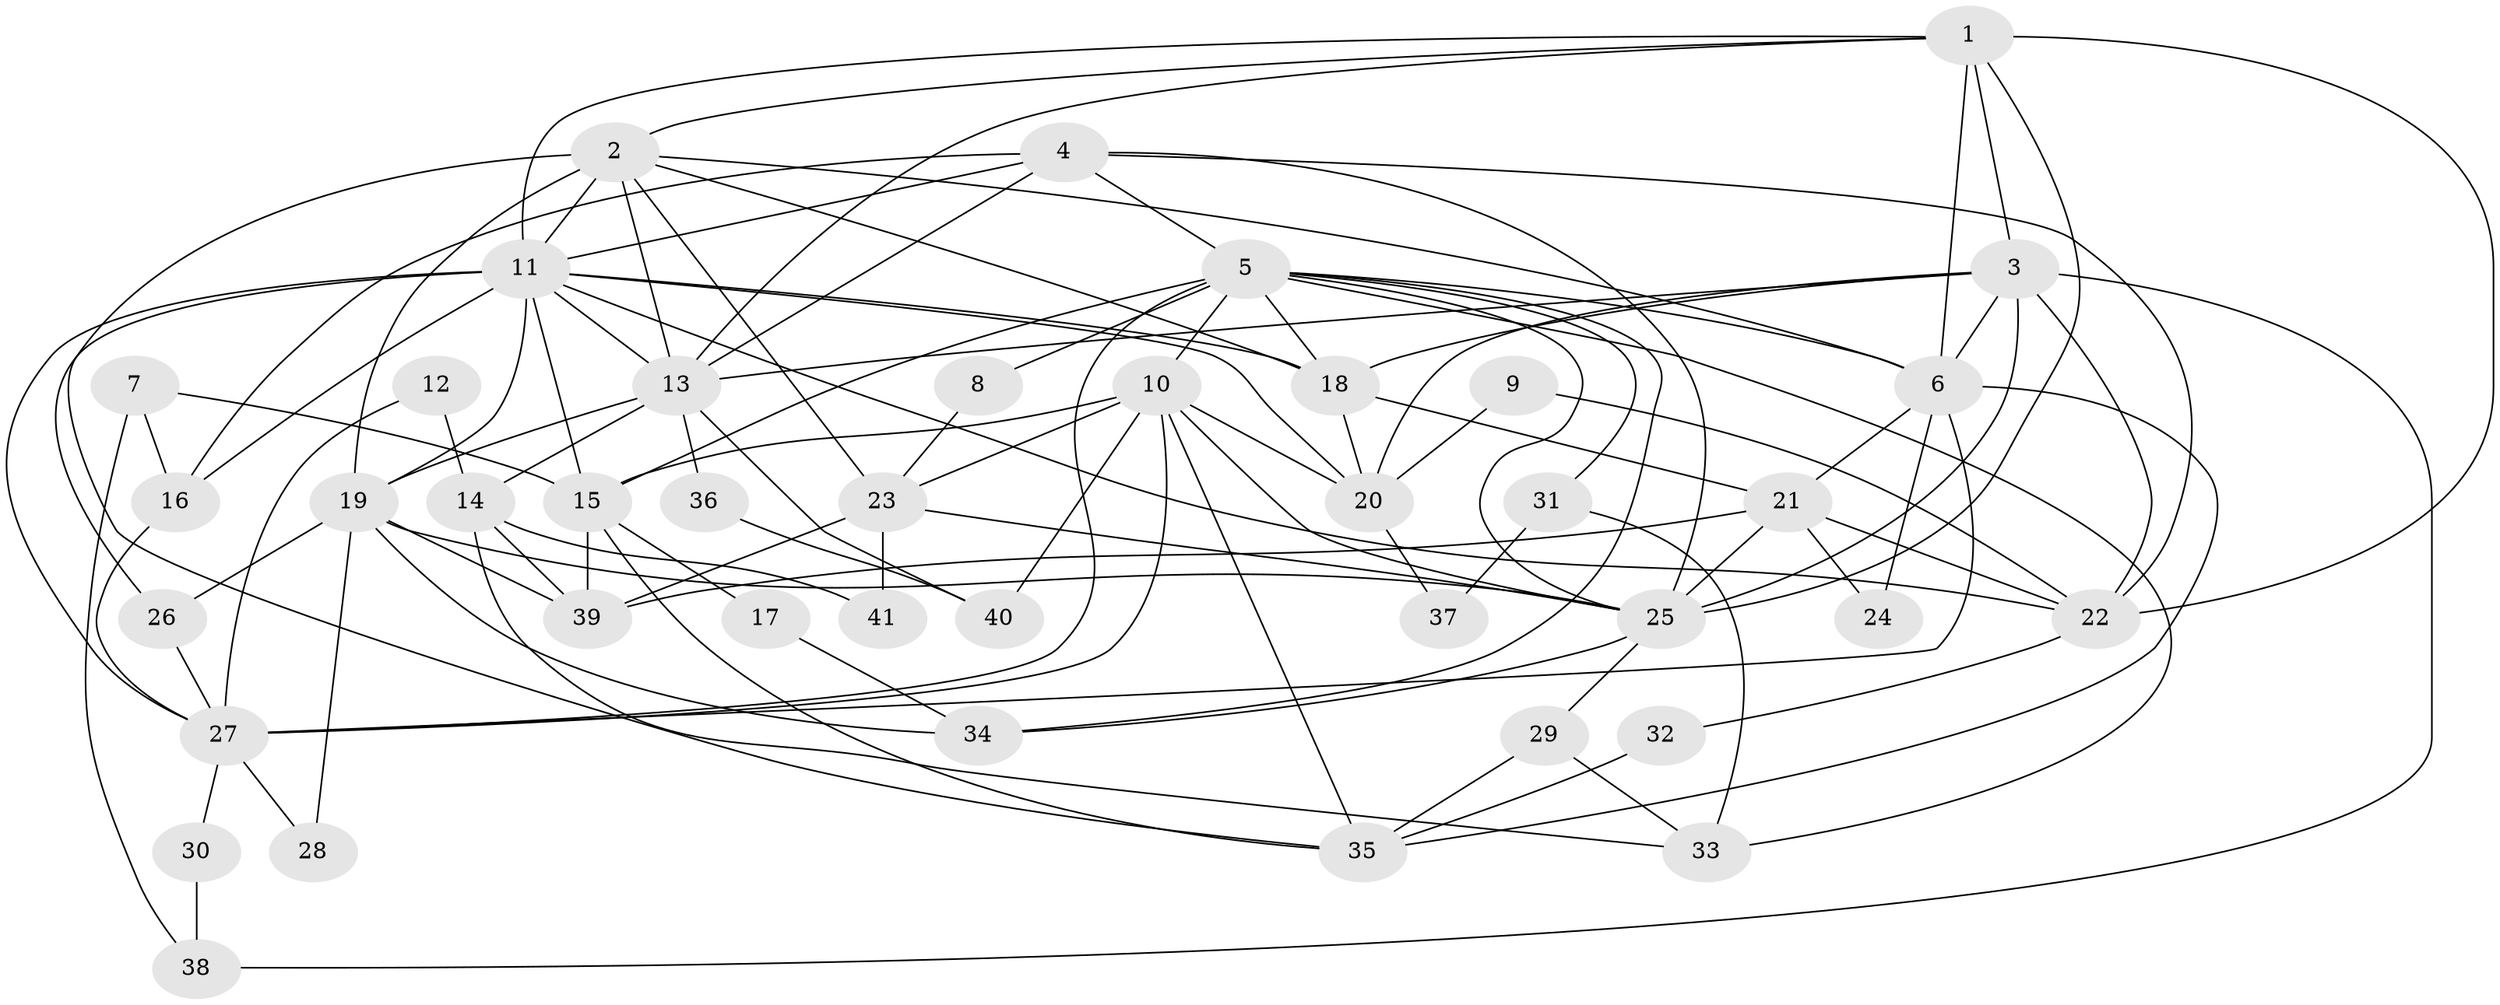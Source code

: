 // original degree distribution, {3: 0.18292682926829268, 4: 0.2682926829268293, 2: 0.1951219512195122, 5: 0.23170731707317074, 6: 0.06097560975609756, 7: 0.036585365853658534, 9: 0.012195121951219513, 8: 0.012195121951219513}
// Generated by graph-tools (version 1.1) at 2025/36/03/09/25 02:36:23]
// undirected, 41 vertices, 105 edges
graph export_dot {
graph [start="1"]
  node [color=gray90,style=filled];
  1;
  2;
  3;
  4;
  5;
  6;
  7;
  8;
  9;
  10;
  11;
  12;
  13;
  14;
  15;
  16;
  17;
  18;
  19;
  20;
  21;
  22;
  23;
  24;
  25;
  26;
  27;
  28;
  29;
  30;
  31;
  32;
  33;
  34;
  35;
  36;
  37;
  38;
  39;
  40;
  41;
  1 -- 2 [weight=1.0];
  1 -- 3 [weight=2.0];
  1 -- 6 [weight=1.0];
  1 -- 11 [weight=2.0];
  1 -- 13 [weight=1.0];
  1 -- 22 [weight=1.0];
  1 -- 25 [weight=2.0];
  2 -- 6 [weight=2.0];
  2 -- 11 [weight=1.0];
  2 -- 13 [weight=1.0];
  2 -- 18 [weight=1.0];
  2 -- 19 [weight=2.0];
  2 -- 23 [weight=2.0];
  2 -- 35 [weight=1.0];
  3 -- 6 [weight=2.0];
  3 -- 13 [weight=1.0];
  3 -- 18 [weight=1.0];
  3 -- 20 [weight=1.0];
  3 -- 22 [weight=3.0];
  3 -- 25 [weight=1.0];
  3 -- 38 [weight=1.0];
  4 -- 5 [weight=2.0];
  4 -- 11 [weight=1.0];
  4 -- 13 [weight=2.0];
  4 -- 16 [weight=1.0];
  4 -- 22 [weight=1.0];
  4 -- 25 [weight=1.0];
  5 -- 6 [weight=1.0];
  5 -- 8 [weight=1.0];
  5 -- 10 [weight=1.0];
  5 -- 15 [weight=1.0];
  5 -- 18 [weight=1.0];
  5 -- 25 [weight=1.0];
  5 -- 27 [weight=1.0];
  5 -- 31 [weight=1.0];
  5 -- 33 [weight=1.0];
  5 -- 34 [weight=1.0];
  6 -- 21 [weight=1.0];
  6 -- 24 [weight=1.0];
  6 -- 27 [weight=1.0];
  6 -- 35 [weight=1.0];
  7 -- 15 [weight=1.0];
  7 -- 16 [weight=1.0];
  7 -- 38 [weight=1.0];
  8 -- 23 [weight=1.0];
  9 -- 20 [weight=1.0];
  9 -- 22 [weight=1.0];
  10 -- 15 [weight=1.0];
  10 -- 20 [weight=2.0];
  10 -- 23 [weight=1.0];
  10 -- 25 [weight=1.0];
  10 -- 27 [weight=2.0];
  10 -- 35 [weight=1.0];
  10 -- 40 [weight=1.0];
  11 -- 13 [weight=1.0];
  11 -- 15 [weight=1.0];
  11 -- 16 [weight=2.0];
  11 -- 18 [weight=1.0];
  11 -- 19 [weight=1.0];
  11 -- 20 [weight=1.0];
  11 -- 22 [weight=1.0];
  11 -- 26 [weight=1.0];
  11 -- 27 [weight=1.0];
  12 -- 14 [weight=1.0];
  12 -- 27 [weight=1.0];
  13 -- 14 [weight=1.0];
  13 -- 19 [weight=2.0];
  13 -- 36 [weight=1.0];
  13 -- 40 [weight=1.0];
  14 -- 33 [weight=1.0];
  14 -- 39 [weight=1.0];
  14 -- 41 [weight=1.0];
  15 -- 17 [weight=1.0];
  15 -- 35 [weight=1.0];
  15 -- 39 [weight=1.0];
  16 -- 27 [weight=1.0];
  17 -- 34 [weight=1.0];
  18 -- 20 [weight=1.0];
  18 -- 21 [weight=2.0];
  19 -- 25 [weight=2.0];
  19 -- 26 [weight=1.0];
  19 -- 28 [weight=1.0];
  19 -- 34 [weight=1.0];
  19 -- 39 [weight=1.0];
  20 -- 37 [weight=1.0];
  21 -- 22 [weight=1.0];
  21 -- 24 [weight=1.0];
  21 -- 25 [weight=1.0];
  21 -- 39 [weight=1.0];
  22 -- 32 [weight=1.0];
  23 -- 25 [weight=1.0];
  23 -- 39 [weight=1.0];
  23 -- 41 [weight=1.0];
  25 -- 29 [weight=1.0];
  25 -- 34 [weight=1.0];
  26 -- 27 [weight=2.0];
  27 -- 28 [weight=1.0];
  27 -- 30 [weight=1.0];
  29 -- 33 [weight=1.0];
  29 -- 35 [weight=1.0];
  30 -- 38 [weight=1.0];
  31 -- 33 [weight=1.0];
  31 -- 37 [weight=1.0];
  32 -- 35 [weight=1.0];
  36 -- 40 [weight=1.0];
}
